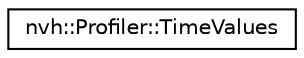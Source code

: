 digraph "Graphical Class Hierarchy"
{
 // LATEX_PDF_SIZE
  edge [fontname="Helvetica",fontsize="10",labelfontname="Helvetica",labelfontsize="10"];
  node [fontname="Helvetica",fontsize="10",shape=record];
  rankdir="LR";
  Node0 [label="nvh::Profiler::TimeValues",height=0.2,width=0.4,color="black", fillcolor="white", style="filled",URL="$structnvh_1_1_profiler_1_1_time_values.html",tooltip=" "];
}
